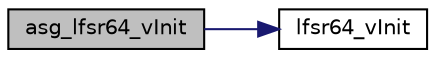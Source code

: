 digraph "asg_lfsr64_vInit"
{
 // INTERACTIVE_SVG=YES
 // LATEX_PDF_SIZE
  bgcolor="transparent";
  edge [fontname="Helvetica",fontsize="10",labelfontname="Helvetica",labelfontsize="10"];
  node [fontname="Helvetica",fontsize="10",shape=record];
  rankdir="LR";
  Node1 [label="asg_lfsr64_vInit",height=0.2,width=0.4,color="black", fillcolor="grey75", style="filled", fontcolor="black",tooltip="Initialize a asg_lfsr64_t structure using the default seeds."];
  Node1 -> Node2 [color="midnightblue",fontsize="10",style="solid",fontname="Helvetica"];
  Node2 [label="lfsr64_vInit",height=0.2,width=0.4,color="black",URL="$lfsr_8c.html#a60c1e9b737e0e0afaff44992c2332d7d",tooltip="Initialize a lfsr64_t structure using the default seed, LFSR64_SEED."];
}
